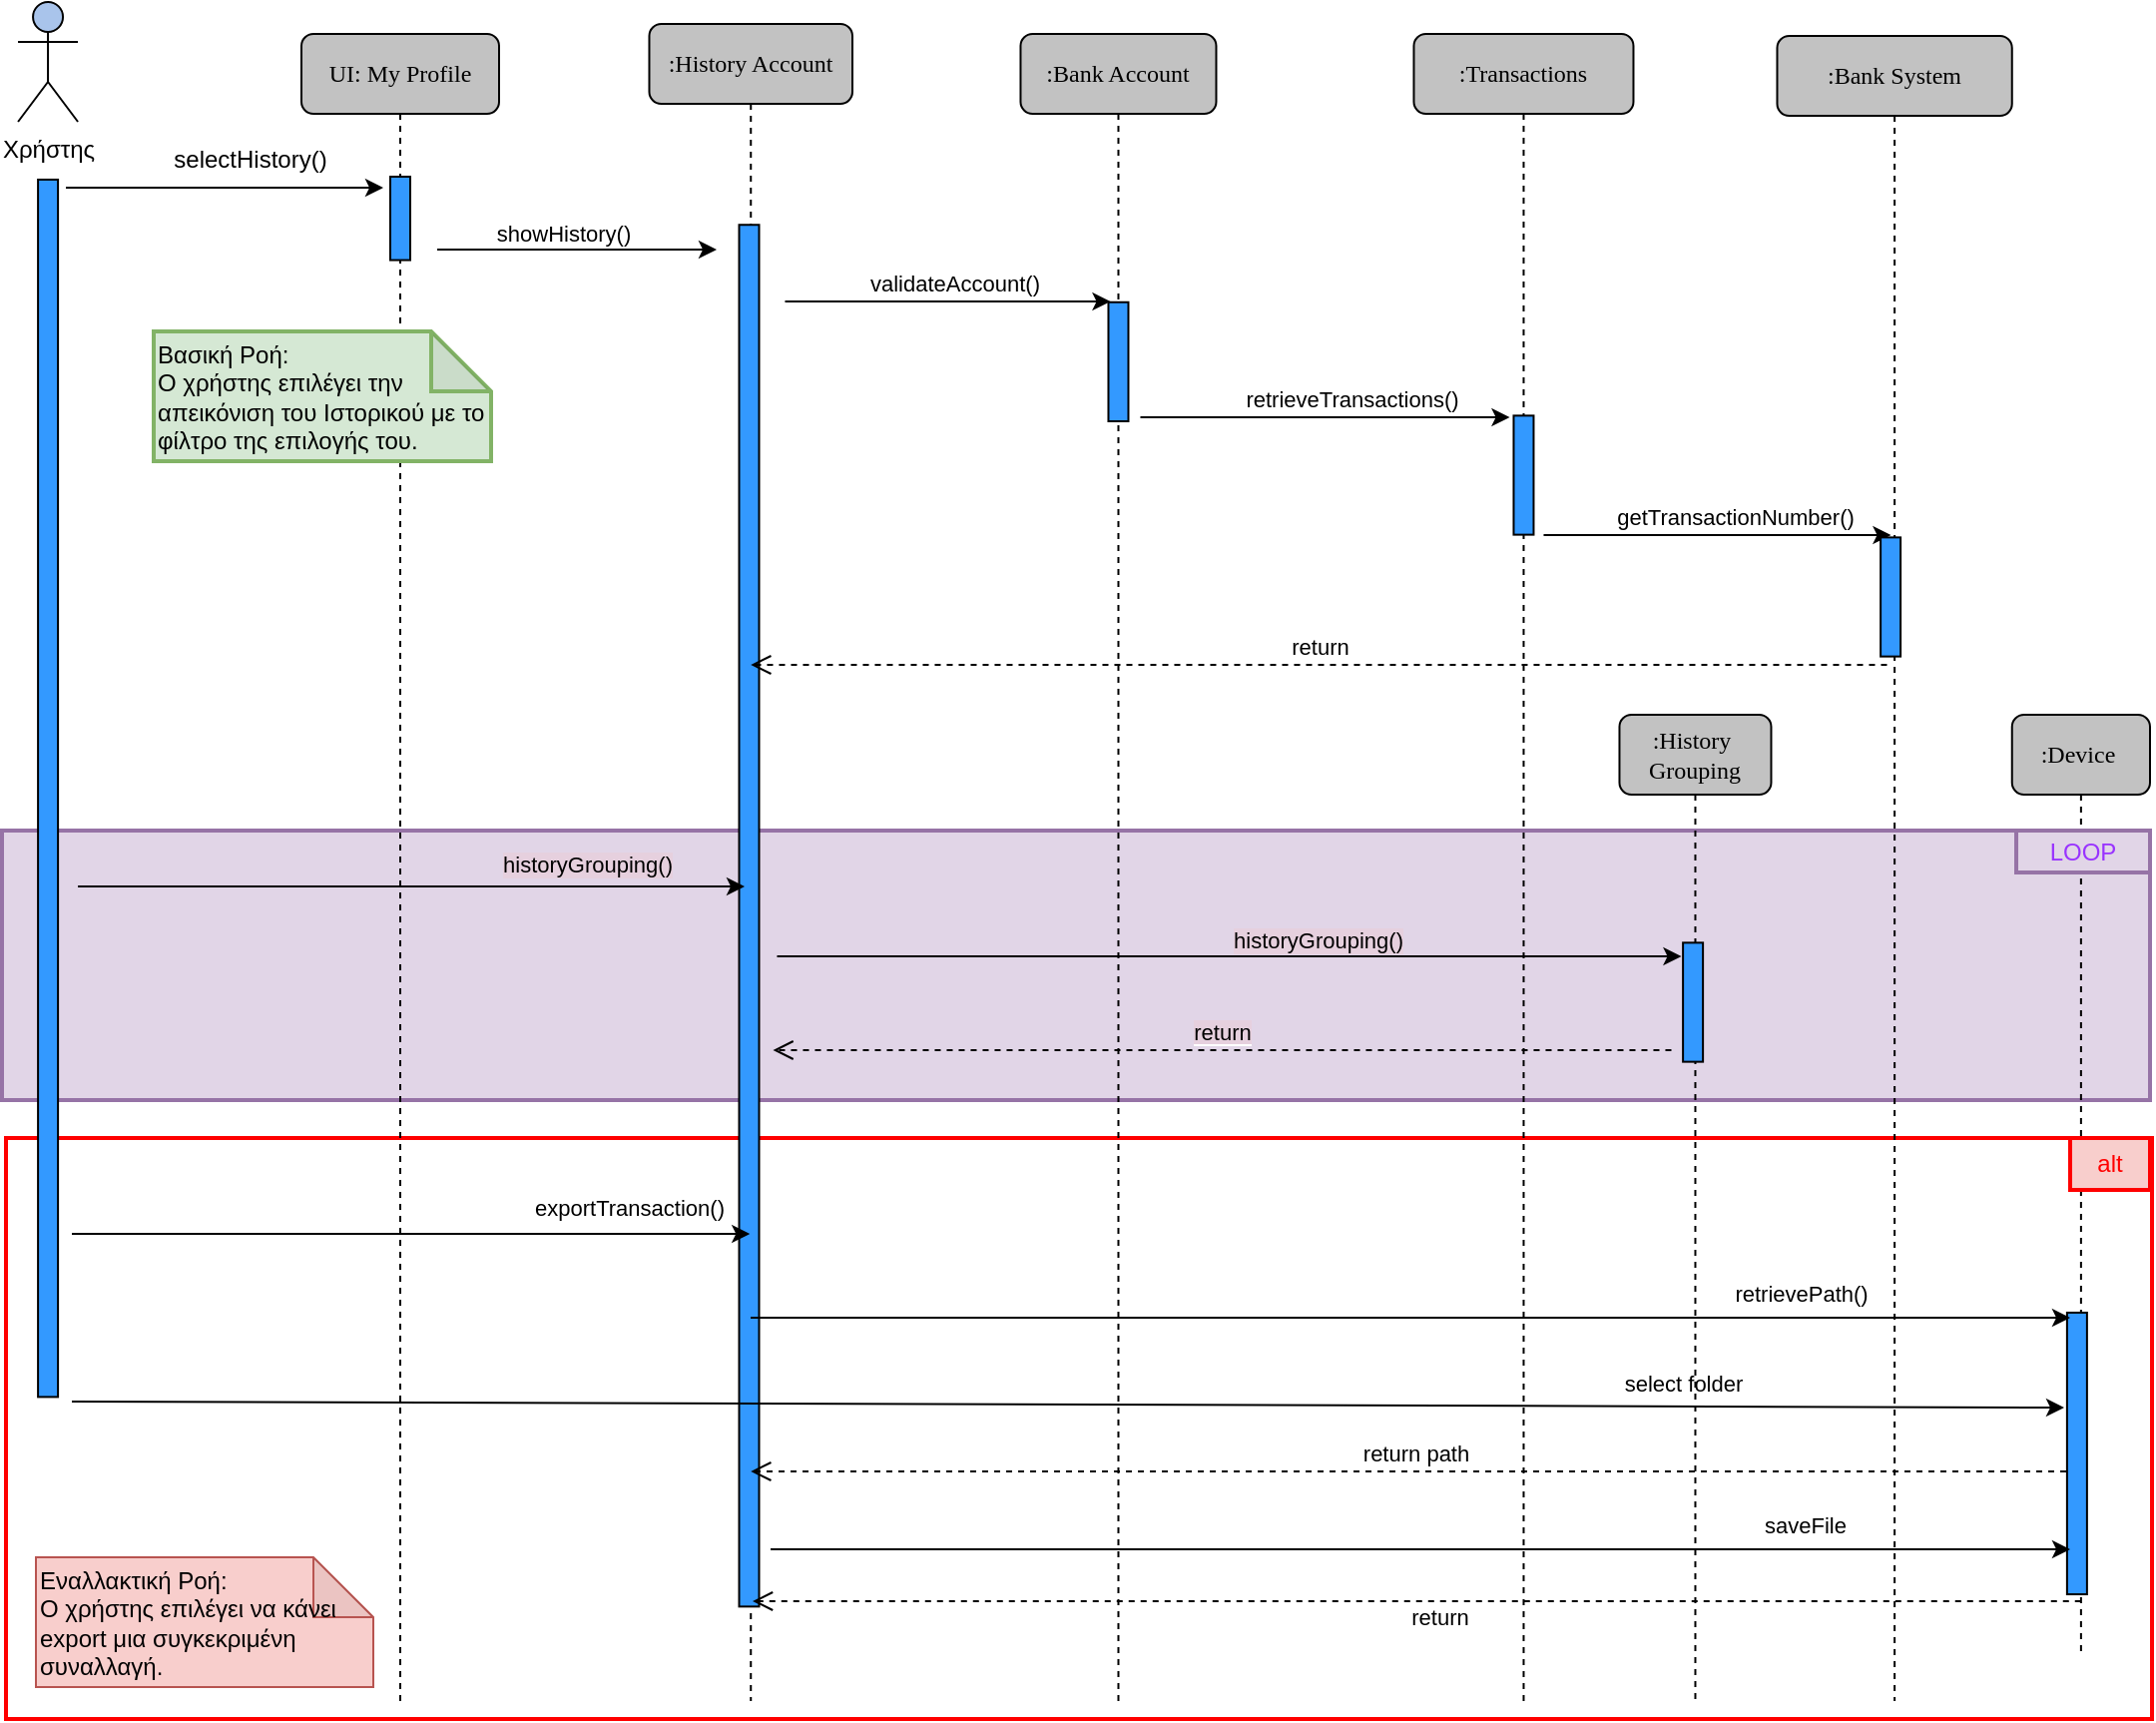 <mxfile version="19.0.0" type="device"><diagram name="Page-1" id="13e1069c-82ec-6db2-03f1-153e76fe0fe0"><mxGraphModel dx="1400" dy="1215" grid="0" gridSize="10" guides="1" tooltips="1" connect="1" arrows="1" fold="1" page="0" pageScale="1" pageWidth="1100" pageHeight="850" background="none" math="0" shadow="0"><root><mxCell id="0"/><mxCell id="1" parent="0"/><mxCell id="fg2EoBIeXOr1c7pDkLay-25" value="" style="rounded=0;whiteSpace=wrap;html=1;strokeColor=#9673a6;fillColor=#e1d5e7;strokeWidth=2;" vertex="1" parent="1"><mxGeometry x="94" y="484" width="1076" height="135" as="geometry"/></mxCell><mxCell id="fg2EoBIeXOr1c7pDkLay-18" value="" style="rounded=0;whiteSpace=wrap;html=1;fillColor=none;strokeColor=#FF0000;strokeWidth=2;" vertex="1" parent="1"><mxGeometry x="96" y="638" width="1075" height="291" as="geometry"/></mxCell><mxCell id="7baba1c4bc27f4b0-2" value=":History Account" style="shape=umlLifeline;perimeter=lifelinePerimeter;whiteSpace=wrap;html=1;container=1;collapsible=0;recursiveResize=0;outlineConnect=0;rounded=1;shadow=0;comic=0;labelBackgroundColor=none;strokeWidth=1;fontFamily=Verdana;fontSize=12;align=center;fillColor=#C2C2C2;" parent="1" vertex="1"><mxGeometry x="418.24" y="80" width="101.76" height="840" as="geometry"/></mxCell><mxCell id="cndtYYi9K0bDURjj1MZt-8" value="" style="rounded=0;whiteSpace=wrap;html=1;rotation=90;fillColor=#3399FF;" parent="7baba1c4bc27f4b0-2" vertex="1"><mxGeometry x="-296.02" y="441.65" width="692.06" height="10" as="geometry"/></mxCell><mxCell id="7baba1c4bc27f4b0-3" value=":Transactions" style="shape=umlLifeline;perimeter=lifelinePerimeter;whiteSpace=wrap;html=1;container=1;collapsible=0;recursiveResize=0;outlineConnect=0;rounded=1;shadow=0;comic=0;labelBackgroundColor=none;strokeWidth=1;fontFamily=Verdana;fontSize=12;align=center;fillColor=#C2C2C2;" parent="1" vertex="1"><mxGeometry x="801.24" y="85" width="110" height="835" as="geometry"/></mxCell><mxCell id="JvrGUviLLFDWituGACWc-21" value="" style="rounded=0;whiteSpace=wrap;html=1;rotation=90;fillColor=#3399FF;" parent="7baba1c4bc27f4b0-3" vertex="1"><mxGeometry x="25.18" y="216" width="59.63" height="10" as="geometry"/></mxCell><mxCell id="cndtYYi9K0bDURjj1MZt-1" value="Χρήστης" style="shape=umlActor;verticalLabelPosition=bottom;verticalAlign=top;html=1;outlineConnect=0;fillColor=#A9C4EB;" parent="1" vertex="1"><mxGeometry x="102.03" y="69" width="30" height="60" as="geometry"/></mxCell><mxCell id="cndtYYi9K0bDURjj1MZt-6" value="" style="endArrow=classic;html=1;rounded=0;" parent="1" edge="1"><mxGeometry width="50" height="50" relative="1" as="geometry"><mxPoint x="126" y="162" as="sourcePoint"/><mxPoint x="285" y="162" as="targetPoint"/></mxGeometry></mxCell><mxCell id="cndtYYi9K0bDURjj1MZt-7" value="selectHistory()" style="text;html=1;align=center;verticalAlign=middle;resizable=0;points=[];autosize=1;strokeColor=none;fillColor=none;" parent="1" vertex="1"><mxGeometry x="174" y="139" width="87" height="18" as="geometry"/></mxCell><mxCell id="cndtYYi9K0bDURjj1MZt-22" value=":Bank System" style="shape=umlLifeline;perimeter=lifelinePerimeter;whiteSpace=wrap;html=1;container=1;collapsible=0;recursiveResize=0;outlineConnect=0;rounded=1;shadow=0;comic=0;labelBackgroundColor=none;strokeWidth=1;fontFamily=Verdana;fontSize=12;align=center;fillColor=#C2C2C2;" parent="1" vertex="1"><mxGeometry x="983.24" y="86" width="117.64" height="834" as="geometry"/></mxCell><mxCell id="JvrGUviLLFDWituGACWc-5" value="" style="endArrow=classic;html=1;rounded=0;" parent="cndtYYi9K0bDURjj1MZt-22" edge="1"><mxGeometry width="50" height="50" relative="1" as="geometry"><mxPoint x="-117" y="250.0" as="sourcePoint"/><mxPoint x="57" y="250" as="targetPoint"/></mxGeometry></mxCell><mxCell id="JvrGUviLLFDWituGACWc-6" value="getTransactionNumber()" style="edgeLabel;html=1;align=center;verticalAlign=middle;resizable=0;points=[];" parent="JvrGUviLLFDWituGACWc-5" vertex="1" connectable="0"><mxGeometry x="0.878" y="3" relative="1" as="geometry"><mxPoint x="-68" y="-6" as="offset"/></mxGeometry></mxCell><mxCell id="JvrGUviLLFDWituGACWc-7" value="return" style="html=1;verticalAlign=bottom;endArrow=open;dashed=1;endSize=8;rounded=0;" parent="cndtYYi9K0bDURjj1MZt-22" target="7baba1c4bc27f4b0-2" edge="1"><mxGeometry relative="1" as="geometry"><mxPoint x="55" y="315" as="sourcePoint"/><mxPoint x="-25" y="315" as="targetPoint"/></mxGeometry></mxCell><mxCell id="JvrGUviLLFDWituGACWc-22" value="" style="rounded=0;whiteSpace=wrap;html=1;rotation=90;fillColor=#3399FF;" parent="cndtYYi9K0bDURjj1MZt-22" vertex="1"><mxGeometry x="27" y="276" width="59.63" height="10" as="geometry"/></mxCell><mxCell id="cndtYYi9K0bDURjj1MZt-137" value="" style="rounded=0;whiteSpace=wrap;html=1;rotation=90;fillColor=#3399FF;" parent="1" vertex="1"><mxGeometry x="-187.82" y="457.83" width="609.73" height="10" as="geometry"/></mxCell><mxCell id="hT_IrYYbOMH93Zz2z3tq-9" value=":Bank Account" style="shape=umlLifeline;perimeter=lifelinePerimeter;whiteSpace=wrap;html=1;container=1;collapsible=0;recursiveResize=0;outlineConnect=0;rounded=1;shadow=0;comic=0;labelBackgroundColor=none;strokeWidth=1;fontFamily=Verdana;fontSize=12;align=center;fillColor=#C2C2C2;" parent="1" vertex="1"><mxGeometry x="604.24" y="85" width="98" height="835" as="geometry"/></mxCell><mxCell id="JvrGUviLLFDWituGACWc-20" value="" style="rounded=0;whiteSpace=wrap;html=1;rotation=90;fillColor=#3399FF;" parent="hT_IrYYbOMH93Zz2z3tq-9" vertex="1"><mxGeometry x="19.18" y="159.19" width="59.63" height="10" as="geometry"/></mxCell><mxCell id="JvrGUviLLFDWituGACWc-1" value="" style="endArrow=classic;html=1;rounded=0;" parent="1" edge="1"><mxGeometry width="50" height="50" relative="1" as="geometry"><mxPoint x="486.24" y="219" as="sourcePoint"/><mxPoint x="649.24" y="219" as="targetPoint"/></mxGeometry></mxCell><mxCell id="JvrGUviLLFDWituGACWc-2" value="validateAccount()" style="edgeLabel;html=1;align=center;verticalAlign=middle;resizable=0;points=[];" parent="JvrGUviLLFDWituGACWc-1" vertex="1" connectable="0"><mxGeometry x="0.878" y="3" relative="1" as="geometry"><mxPoint x="-68" y="-6" as="offset"/></mxGeometry></mxCell><mxCell id="JvrGUviLLFDWituGACWc-3" value="" style="endArrow=classic;html=1;rounded=0;" parent="1" edge="1"><mxGeometry width="50" height="50" relative="1" as="geometry"><mxPoint x="664.24" y="277" as="sourcePoint"/><mxPoint x="849.24" y="277" as="targetPoint"/></mxGeometry></mxCell><mxCell id="JvrGUviLLFDWituGACWc-4" value="retrieveTransactions()" style="edgeLabel;html=1;align=center;verticalAlign=middle;resizable=0;points=[];" parent="JvrGUviLLFDWituGACWc-3" vertex="1" connectable="0"><mxGeometry x="0.878" y="3" relative="1" as="geometry"><mxPoint x="-68" y="-6" as="offset"/></mxGeometry></mxCell><mxCell id="JvrGUviLLFDWituGACWc-8" value=":History&amp;nbsp;&lt;br&gt;Grouping" style="shape=umlLifeline;perimeter=lifelinePerimeter;whiteSpace=wrap;html=1;container=1;collapsible=0;recursiveResize=0;outlineConnect=0;rounded=1;shadow=0;comic=0;labelBackgroundColor=none;strokeWidth=1;fontFamily=Verdana;fontSize=12;align=center;fillColor=#C2C2C2;" parent="1" vertex="1"><mxGeometry x="904.24" y="426" width="76" height="494" as="geometry"/></mxCell><mxCell id="JvrGUviLLFDWituGACWc-9" value="" style="endArrow=classic;html=1;rounded=0;" parent="JvrGUviLLFDWituGACWc-8" edge="1"><mxGeometry width="50" height="50" relative="1" as="geometry"><mxPoint x="-422" y="121" as="sourcePoint"/><mxPoint x="31" y="121" as="targetPoint"/></mxGeometry></mxCell><mxCell id="JvrGUviLLFDWituGACWc-10" value="historyGrouping()" style="edgeLabel;html=1;align=center;verticalAlign=middle;resizable=0;points=[];labelBackgroundColor=#E6D0DE;" parent="JvrGUviLLFDWituGACWc-9" vertex="1" connectable="0"><mxGeometry x="0.878" y="3" relative="1" as="geometry"><mxPoint x="-155" y="-5" as="offset"/></mxGeometry></mxCell><mxCell id="JvrGUviLLFDWituGACWc-23" value="" style="rounded=0;whiteSpace=wrap;html=1;rotation=90;fillColor=#3399FF;" parent="JvrGUviLLFDWituGACWc-8" vertex="1"><mxGeometry x="7" y="139" width="59.63" height="10" as="geometry"/></mxCell><mxCell id="fg2EoBIeXOr1c7pDkLay-13" value="return path" style="html=1;verticalAlign=bottom;endArrow=open;dashed=1;endSize=8;rounded=0;" edge="1" parent="JvrGUviLLFDWituGACWc-8" target="7baba1c4bc27f4b0-2"><mxGeometry relative="1" as="geometry"><mxPoint x="229.76" y="379" as="sourcePoint"/><mxPoint x="-220.24" y="379" as="targetPoint"/></mxGeometry></mxCell><mxCell id="fg2EoBIeXOr1c7pDkLay-16" value="return" style="html=1;verticalAlign=bottom;endArrow=open;dashed=1;endSize=8;rounded=0;" edge="1" parent="JvrGUviLLFDWituGACWc-8"><mxGeometry x="-0.034" y="17" relative="1" as="geometry"><mxPoint x="231.14" y="444" as="sourcePoint"/><mxPoint x="-434.24" y="444" as="targetPoint"/><mxPoint as="offset"/></mxGeometry></mxCell><mxCell id="JvrGUviLLFDWituGACWc-13" value="" style="endArrow=classic;html=1;rounded=0;" parent="1" edge="1"><mxGeometry width="50" height="50" relative="1" as="geometry"><mxPoint x="132.03" y="512" as="sourcePoint"/><mxPoint x="466" y="512" as="targetPoint"/></mxGeometry></mxCell><mxCell id="JvrGUviLLFDWituGACWc-14" value="historyGrouping()" style="edgeLabel;html=1;align=center;verticalAlign=middle;resizable=0;points=[];labelBackgroundColor=#E6D0DE;" parent="JvrGUviLLFDWituGACWc-13" vertex="1" connectable="0"><mxGeometry x="0.098" relative="1" as="geometry"><mxPoint x="71" y="-11" as="offset"/></mxGeometry></mxCell><mxCell id="JvrGUviLLFDWituGACWc-15" value="&lt;span style=&quot;background-color: rgb(230, 208, 222);&quot;&gt;return&lt;/span&gt;" style="html=1;verticalAlign=bottom;endArrow=open;dashed=1;endSize=8;rounded=0;" parent="1" edge="1"><mxGeometry relative="1" as="geometry"><mxPoint x="930.24" y="594" as="sourcePoint"/><mxPoint x="480.24" y="594" as="targetPoint"/></mxGeometry></mxCell><mxCell id="JvrGUviLLFDWituGACWc-24" value="UI: My Profile" style="shape=umlLifeline;perimeter=lifelinePerimeter;whiteSpace=wrap;html=1;container=1;collapsible=0;recursiveResize=0;outlineConnect=0;rounded=1;shadow=0;comic=0;labelBackgroundColor=none;strokeWidth=1;fontFamily=Verdana;fontSize=12;align=center;fillColor=#C2C2C2;" parent="1" vertex="1"><mxGeometry x="244" y="85" width="99" height="835" as="geometry"/></mxCell><mxCell id="JvrGUviLLFDWituGACWc-25" value="" style="rounded=0;whiteSpace=wrap;html=1;rotation=90;fillColor=#3399FF;" parent="JvrGUviLLFDWituGACWc-24" vertex="1"><mxGeometry x="28.61" y="87.39" width="41.79" height="10" as="geometry"/></mxCell><mxCell id="fg2EoBIeXOr1c7pDkLay-11" value="" style="endArrow=classic;html=1;rounded=0;" edge="1" parent="JvrGUviLLFDWituGACWc-24"><mxGeometry width="50" height="50" relative="1" as="geometry"><mxPoint x="-115" y="685" as="sourcePoint"/><mxPoint x="883" y="688" as="targetPoint"/></mxGeometry></mxCell><mxCell id="fg2EoBIeXOr1c7pDkLay-12" value="select folder" style="edgeLabel;html=1;align=center;verticalAlign=middle;resizable=0;points=[];labelBackgroundColor=none;" vertex="1" connectable="0" parent="fg2EoBIeXOr1c7pDkLay-11"><mxGeometry x="0.667" relative="1" as="geometry"><mxPoint x="-25" y="-12" as="offset"/></mxGeometry></mxCell><mxCell id="JvrGUviLLFDWituGACWc-27" value="" style="endArrow=classic;html=1;rounded=0;" parent="1" edge="1"><mxGeometry width="50" height="50" relative="1" as="geometry"><mxPoint x="312" y="193.0" as="sourcePoint"/><mxPoint x="452" y="193.0" as="targetPoint"/></mxGeometry></mxCell><mxCell id="JvrGUviLLFDWituGACWc-28" value="showHistory()" style="edgeLabel;html=1;align=center;verticalAlign=middle;resizable=0;points=[];" parent="JvrGUviLLFDWituGACWc-27" vertex="1" connectable="0"><mxGeometry x="-0.118" y="1" relative="1" as="geometry"><mxPoint x="1" y="-7" as="offset"/></mxGeometry></mxCell><mxCell id="fg2EoBIeXOr1c7pDkLay-2" value="" style="endArrow=classic;html=1;rounded=0;" edge="1" parent="1" target="7baba1c4bc27f4b0-2"><mxGeometry width="50" height="50" relative="1" as="geometry"><mxPoint x="129" y="686" as="sourcePoint"/><mxPoint x="288" y="686" as="targetPoint"/></mxGeometry></mxCell><mxCell id="fg2EoBIeXOr1c7pDkLay-3" value="exportTransaction()" style="edgeLabel;html=1;align=center;verticalAlign=middle;resizable=0;points=[];labelBackgroundColor=none;" vertex="1" connectable="0" parent="fg2EoBIeXOr1c7pDkLay-2"><mxGeometry x="0.667" relative="1" as="geometry"><mxPoint x="-4" y="-13" as="offset"/></mxGeometry></mxCell><mxCell id="fg2EoBIeXOr1c7pDkLay-4" value=":Device&amp;nbsp;" style="shape=umlLifeline;perimeter=lifelinePerimeter;whiteSpace=wrap;html=1;container=1;collapsible=0;recursiveResize=0;outlineConnect=0;rounded=1;shadow=0;comic=0;labelBackgroundColor=none;strokeWidth=1;fontFamily=Verdana;fontSize=12;align=center;fillColor=#C2C2C2;" vertex="1" parent="1"><mxGeometry x="1100.88" y="426" width="69.12" height="470" as="geometry"/></mxCell><mxCell id="fg2EoBIeXOr1c7pDkLay-17" value="" style="rounded=0;whiteSpace=wrap;html=1;rotation=90;fillColor=#3399FF;" vertex="1" parent="fg2EoBIeXOr1c7pDkLay-4"><mxGeometry x="-37.97" y="365" width="141.06" height="10" as="geometry"/></mxCell><mxCell id="fg2EoBIeXOr1c7pDkLay-26" value="&lt;font color=&quot;#9933ff&quot;&gt;LOOP&lt;/font&gt;" style="rounded=0;whiteSpace=wrap;html=1;strokeColor=#9673a6;fillColor=#e1d5e7;strokeWidth=2;" vertex="1" parent="fg2EoBIeXOr1c7pDkLay-4"><mxGeometry x="2.12" y="58" width="67" height="21" as="geometry"/></mxCell><mxCell id="fg2EoBIeXOr1c7pDkLay-9" value="" style="endArrow=classic;html=1;rounded=0;" edge="1" parent="1"><mxGeometry width="50" height="50" relative="1" as="geometry"><mxPoint x="469" y="728" as="sourcePoint"/><mxPoint x="1130" y="728" as="targetPoint"/></mxGeometry></mxCell><mxCell id="fg2EoBIeXOr1c7pDkLay-10" value="retrievePath()" style="edgeLabel;html=1;align=center;verticalAlign=middle;resizable=0;points=[];labelBackgroundColor=none;" vertex="1" connectable="0" parent="fg2EoBIeXOr1c7pDkLay-9"><mxGeometry x="0.667" relative="1" as="geometry"><mxPoint x="-25" y="-12" as="offset"/></mxGeometry></mxCell><mxCell id="fg2EoBIeXOr1c7pDkLay-14" value="" style="endArrow=classic;html=1;rounded=0;" edge="1" parent="1"><mxGeometry width="50" height="50" relative="1" as="geometry"><mxPoint x="479" y="844" as="sourcePoint"/><mxPoint x="1130" y="844" as="targetPoint"/></mxGeometry></mxCell><mxCell id="fg2EoBIeXOr1c7pDkLay-15" value="saveFile" style="edgeLabel;html=1;align=center;verticalAlign=middle;resizable=0;points=[];labelBackgroundColor=none;" vertex="1" connectable="0" parent="fg2EoBIeXOr1c7pDkLay-14"><mxGeometry x="0.667" relative="1" as="geometry"><mxPoint x="-25" y="-12" as="offset"/></mxGeometry></mxCell><mxCell id="fg2EoBIeXOr1c7pDkLay-19" value="&lt;font color=&quot;#ff0000&quot;&gt;alt&lt;/font&gt;" style="rounded=0;whiteSpace=wrap;html=1;fillColor=#f8cecc;strokeColor=#FF0000;strokeWidth=2;" vertex="1" parent="1"><mxGeometry x="1130" y="638" width="40" height="26" as="geometry"/></mxCell><mxCell id="fg2EoBIeXOr1c7pDkLay-22" value="Βασική Ροή:&lt;br&gt;Ο χρήστης επιλέγει την απεικόνιση του Ιστορικού με το φίλτρο της επιλογής του." style="shape=note;whiteSpace=wrap;html=1;backgroundOutline=1;darkOpacity=0.05;strokeColor=#82b366;fillColor=#d5e8d4;align=left;strokeWidth=2;" vertex="1" parent="1"><mxGeometry x="170" y="234" width="169" height="65" as="geometry"/></mxCell><mxCell id="fg2EoBIeXOr1c7pDkLay-23" value="Εναλλακτική Ροή:&lt;br&gt;Ο χρήστης επιλέγει να κάνει export μια συγκεκριμένη συναλλαγή." style="shape=note;whiteSpace=wrap;html=1;backgroundOutline=1;darkOpacity=0.05;strokeColor=#b85450;fillColor=#f8cecc;align=left;" vertex="1" parent="1"><mxGeometry x="111" y="848" width="169" height="65" as="geometry"/></mxCell></root></mxGraphModel></diagram></mxfile>